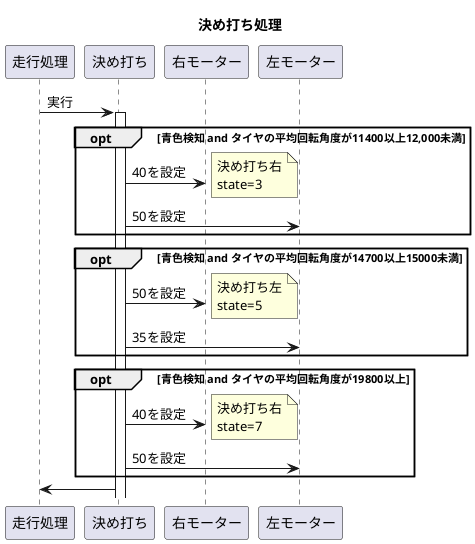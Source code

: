 @startuml
title 決め打ち処理

走行処理 -> 決め打ち: 実行
activate 決め打ち


opt 青色検知 and タイヤの平均回転角度が11400以上12,000未満
決め打ち -> 右モーター:40を設定
note right: 決め打ち右\nstate=3
決め打ち -> 左モーター:50を設定
end

opt 青色検知 and タイヤの平均回転角度が14700以上15000未満
決め打ち -> 右モーター:50を設定
note right: 決め打ち左\nstate=5
決め打ち -> 左モーター:35を設定
end

opt 青色検知 and タイヤの平均回転角度が19800以上
決め打ち -> 右モーター:40を設定
note right: 決め打ち右\nstate=7
決め打ち -> 左モーター:50を設定
end



決め打ち -> 走行処理

@enduml